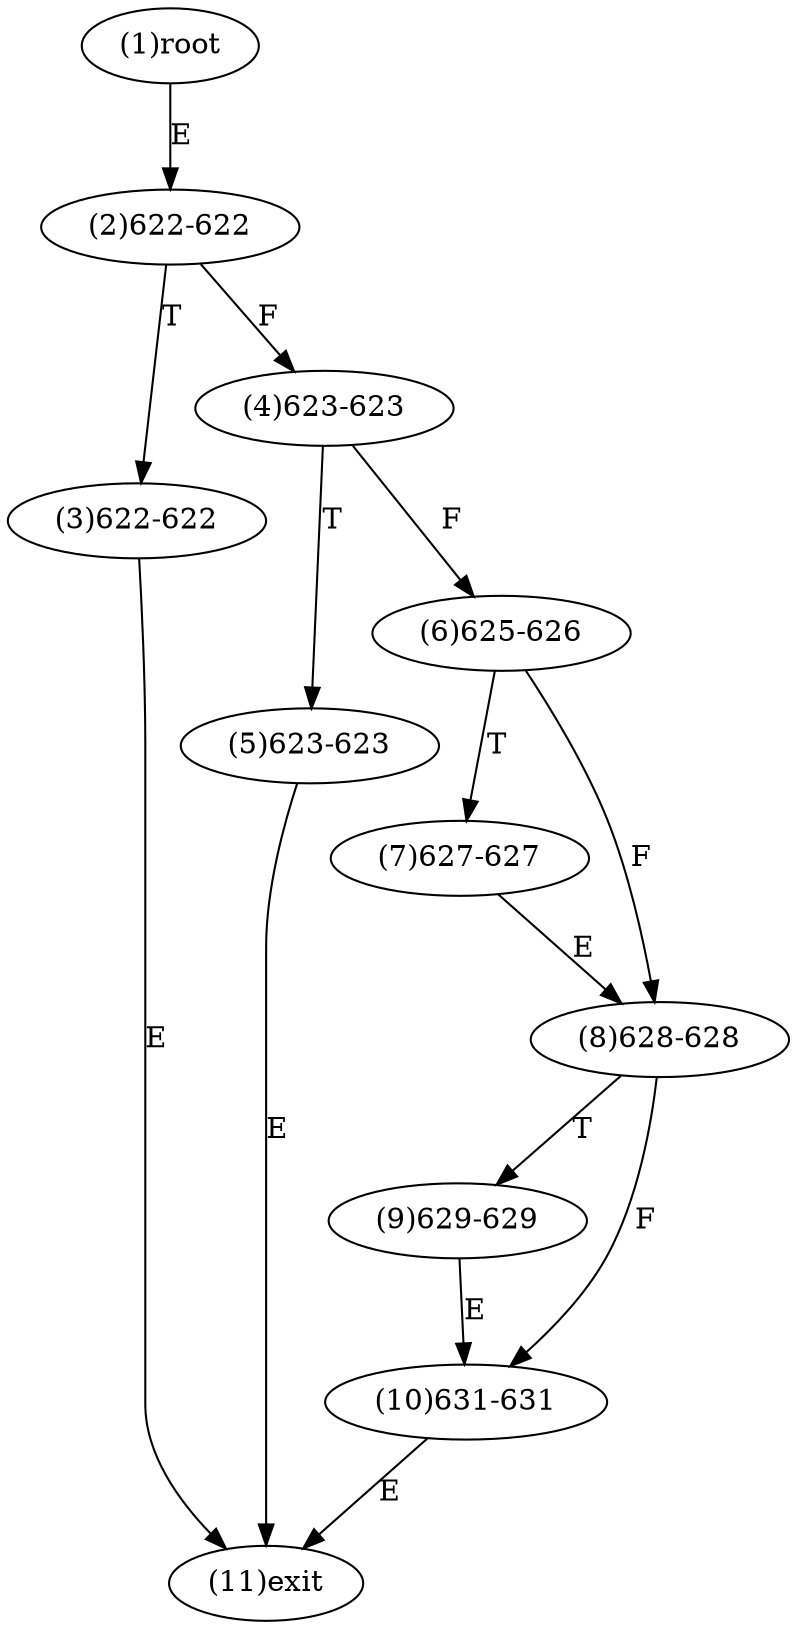 digraph "" { 
1[ label="(1)root"];
2[ label="(2)622-622"];
3[ label="(3)622-622"];
4[ label="(4)623-623"];
5[ label="(5)623-623"];
6[ label="(6)625-626"];
7[ label="(7)627-627"];
8[ label="(8)628-628"];
9[ label="(9)629-629"];
10[ label="(10)631-631"];
11[ label="(11)exit"];
1->2[ label="E"];
2->4[ label="F"];
2->3[ label="T"];
3->11[ label="E"];
4->6[ label="F"];
4->5[ label="T"];
5->11[ label="E"];
6->8[ label="F"];
6->7[ label="T"];
7->8[ label="E"];
8->10[ label="F"];
8->9[ label="T"];
9->10[ label="E"];
10->11[ label="E"];
}